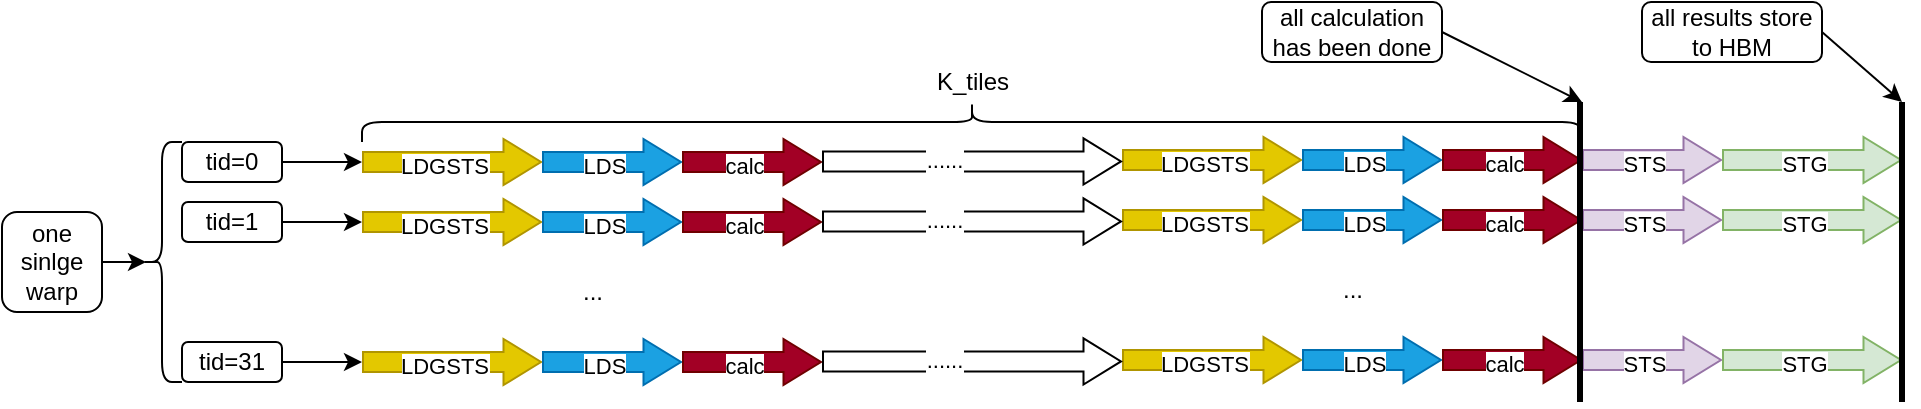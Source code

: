 <mxfile version="13.7.9" type="device"><diagram name="Page-1" id="_nR7e4XgD6fj8UJKNjDj"><mxGraphModel dx="1350" dy="816" grid="1" gridSize="10" guides="1" tooltips="1" connect="1" arrows="1" fold="1" page="1" pageScale="1" pageWidth="850" pageHeight="1100" math="0" shadow="0"><root><mxCell id="0"/><mxCell id="1" parent="0"/><mxCell id="KQ_jogMIXowBVhOlgcpt-2" value="" style="shape=flexArrow;endArrow=classic;html=1;rounded=0;endWidth=12.083;endSize=5.917;fillColor=#e3c800;strokeColor=#B09500;" parent="1" edge="1"><mxGeometry width="50" height="50" relative="1" as="geometry"><mxPoint x="240" y="390" as="sourcePoint"/><mxPoint x="330" y="390" as="targetPoint"/></mxGeometry></mxCell><mxCell id="KQ_jogMIXowBVhOlgcpt-4" value="LDGSTS" style="edgeLabel;html=1;align=center;verticalAlign=middle;resizable=0;points=[];" parent="KQ_jogMIXowBVhOlgcpt-2" vertex="1" connectable="0"><mxGeometry x="-0.083" y="-2" relative="1" as="geometry"><mxPoint x="-1" as="offset"/></mxGeometry></mxCell><mxCell id="KQ_jogMIXowBVhOlgcpt-5" value="" style="shape=flexArrow;endArrow=classic;html=1;rounded=0;endWidth=12.083;endSize=5.917;fillColor=#1ba1e2;strokeColor=#006EAF;" parent="1" edge="1"><mxGeometry width="50" height="50" relative="1" as="geometry"><mxPoint x="330" y="390" as="sourcePoint"/><mxPoint x="400" y="390" as="targetPoint"/></mxGeometry></mxCell><mxCell id="KQ_jogMIXowBVhOlgcpt-6" value="LDS" style="edgeLabel;html=1;align=center;verticalAlign=middle;resizable=0;points=[];" parent="KQ_jogMIXowBVhOlgcpt-5" vertex="1" connectable="0"><mxGeometry x="-0.083" y="-2" relative="1" as="geometry"><mxPoint x="-1" as="offset"/></mxGeometry></mxCell><mxCell id="KQ_jogMIXowBVhOlgcpt-7" value="" style="shape=flexArrow;endArrow=classic;html=1;rounded=0;endWidth=12.083;endSize=5.917;fillColor=#a20025;strokeColor=#6F0000;" parent="1" edge="1"><mxGeometry width="50" height="50" relative="1" as="geometry"><mxPoint x="400" y="390" as="sourcePoint"/><mxPoint x="470" y="390" as="targetPoint"/></mxGeometry></mxCell><mxCell id="KQ_jogMIXowBVhOlgcpt-8" value="calc" style="edgeLabel;html=1;align=center;verticalAlign=middle;resizable=0;points=[];" parent="KQ_jogMIXowBVhOlgcpt-7" vertex="1" connectable="0"><mxGeometry x="-0.083" y="-2" relative="1" as="geometry"><mxPoint x="-1" as="offset"/></mxGeometry></mxCell><mxCell id="KQ_jogMIXowBVhOlgcpt-9" value="" style="shape=flexArrow;endArrow=classic;html=1;rounded=0;endWidth=12.083;endSize=5.917;fillColor=#e1d5e7;strokeColor=#9673a6;" parent="1" edge="1"><mxGeometry width="50" height="50" relative="1" as="geometry"><mxPoint x="850" y="389" as="sourcePoint"/><mxPoint x="920" y="389" as="targetPoint"/></mxGeometry></mxCell><mxCell id="KQ_jogMIXowBVhOlgcpt-10" value="STS" style="edgeLabel;html=1;align=center;verticalAlign=middle;resizable=0;points=[];" parent="KQ_jogMIXowBVhOlgcpt-9" vertex="1" connectable="0"><mxGeometry x="-0.083" y="-2" relative="1" as="geometry"><mxPoint x="-1" as="offset"/></mxGeometry></mxCell><mxCell id="KQ_jogMIXowBVhOlgcpt-11" value="" style="shape=flexArrow;endArrow=classic;html=1;rounded=0;endWidth=12.083;endSize=5.917;fillColor=#d5e8d4;strokeColor=#82b366;" parent="1" edge="1"><mxGeometry width="50" height="50" relative="1" as="geometry"><mxPoint x="920" y="389" as="sourcePoint"/><mxPoint x="1010" y="389" as="targetPoint"/></mxGeometry></mxCell><mxCell id="KQ_jogMIXowBVhOlgcpt-12" value="STG" style="edgeLabel;html=1;align=center;verticalAlign=middle;resizable=0;points=[];" parent="KQ_jogMIXowBVhOlgcpt-11" vertex="1" connectable="0"><mxGeometry x="-0.083" y="-2" relative="1" as="geometry"><mxPoint x="-1" as="offset"/></mxGeometry></mxCell><mxCell id="KQ_jogMIXowBVhOlgcpt-13" value="tid=0" style="rounded=1;whiteSpace=wrap;html=1;" parent="1" vertex="1"><mxGeometry x="150" y="380" width="50" height="20" as="geometry"/></mxCell><mxCell id="KQ_jogMIXowBVhOlgcpt-14" value="" style="endArrow=classic;html=1;rounded=0;exitX=1;exitY=0.5;exitDx=0;exitDy=0;" parent="1" source="KQ_jogMIXowBVhOlgcpt-13" edge="1"><mxGeometry width="50" height="50" relative="1" as="geometry"><mxPoint x="180" y="470" as="sourcePoint"/><mxPoint x="240" y="390" as="targetPoint"/></mxGeometry></mxCell><mxCell id="KQ_jogMIXowBVhOlgcpt-15" value="" style="shape=flexArrow;endArrow=classic;html=1;rounded=0;endWidth=12.083;endSize=5.917;fillColor=#e3c800;strokeColor=#B09500;" parent="1" edge="1"><mxGeometry width="50" height="50" relative="1" as="geometry"><mxPoint x="240" y="420" as="sourcePoint"/><mxPoint x="330" y="420" as="targetPoint"/></mxGeometry></mxCell><mxCell id="KQ_jogMIXowBVhOlgcpt-16" value="LDGSTS" style="edgeLabel;html=1;align=center;verticalAlign=middle;resizable=0;points=[];" parent="KQ_jogMIXowBVhOlgcpt-15" vertex="1" connectable="0"><mxGeometry x="-0.083" y="-2" relative="1" as="geometry"><mxPoint x="-1" as="offset"/></mxGeometry></mxCell><mxCell id="KQ_jogMIXowBVhOlgcpt-17" value="" style="shape=flexArrow;endArrow=classic;html=1;rounded=0;endWidth=12.083;endSize=5.917;fillColor=#1ba1e2;strokeColor=#006EAF;" parent="1" edge="1"><mxGeometry width="50" height="50" relative="1" as="geometry"><mxPoint x="330" y="420" as="sourcePoint"/><mxPoint x="400" y="420" as="targetPoint"/></mxGeometry></mxCell><mxCell id="KQ_jogMIXowBVhOlgcpt-18" value="LDS" style="edgeLabel;html=1;align=center;verticalAlign=middle;resizable=0;points=[];" parent="KQ_jogMIXowBVhOlgcpt-17" vertex="1" connectable="0"><mxGeometry x="-0.083" y="-2" relative="1" as="geometry"><mxPoint x="-1" as="offset"/></mxGeometry></mxCell><mxCell id="KQ_jogMIXowBVhOlgcpt-19" value="" style="shape=flexArrow;endArrow=classic;html=1;rounded=0;endWidth=12.083;endSize=5.917;fillColor=#a20025;strokeColor=#6F0000;" parent="1" edge="1"><mxGeometry width="50" height="50" relative="1" as="geometry"><mxPoint x="400" y="420" as="sourcePoint"/><mxPoint x="470" y="420" as="targetPoint"/></mxGeometry></mxCell><mxCell id="KQ_jogMIXowBVhOlgcpt-20" value="calc" style="edgeLabel;html=1;align=center;verticalAlign=middle;resizable=0;points=[];" parent="KQ_jogMIXowBVhOlgcpt-19" vertex="1" connectable="0"><mxGeometry x="-0.083" y="-2" relative="1" as="geometry"><mxPoint x="-1" as="offset"/></mxGeometry></mxCell><mxCell id="KQ_jogMIXowBVhOlgcpt-21" value="" style="shape=flexArrow;endArrow=classic;html=1;rounded=0;endWidth=12.083;endSize=5.917;fillColor=#e1d5e7;strokeColor=#9673a6;" parent="1" edge="1"><mxGeometry width="50" height="50" relative="1" as="geometry"><mxPoint x="850" y="419" as="sourcePoint"/><mxPoint x="920" y="419" as="targetPoint"/></mxGeometry></mxCell><mxCell id="KQ_jogMIXowBVhOlgcpt-22" value="STS" style="edgeLabel;html=1;align=center;verticalAlign=middle;resizable=0;points=[];" parent="KQ_jogMIXowBVhOlgcpt-21" vertex="1" connectable="0"><mxGeometry x="-0.083" y="-2" relative="1" as="geometry"><mxPoint x="-1" as="offset"/></mxGeometry></mxCell><mxCell id="KQ_jogMIXowBVhOlgcpt-23" value="" style="shape=flexArrow;endArrow=classic;html=1;rounded=0;endWidth=12.083;endSize=5.917;fillColor=#d5e8d4;strokeColor=#82b366;" parent="1" edge="1"><mxGeometry width="50" height="50" relative="1" as="geometry"><mxPoint x="920" y="419" as="sourcePoint"/><mxPoint x="1010" y="419" as="targetPoint"/></mxGeometry></mxCell><mxCell id="KQ_jogMIXowBVhOlgcpt-24" value="STG" style="edgeLabel;html=1;align=center;verticalAlign=middle;resizable=0;points=[];" parent="KQ_jogMIXowBVhOlgcpt-23" vertex="1" connectable="0"><mxGeometry x="-0.083" y="-2" relative="1" as="geometry"><mxPoint x="-1" as="offset"/></mxGeometry></mxCell><mxCell id="KQ_jogMIXowBVhOlgcpt-25" value="tid=1" style="rounded=1;whiteSpace=wrap;html=1;" parent="1" vertex="1"><mxGeometry x="150" y="410" width="50" height="20" as="geometry"/></mxCell><mxCell id="KQ_jogMIXowBVhOlgcpt-26" value="" style="endArrow=classic;html=1;rounded=0;exitX=1;exitY=0.5;exitDx=0;exitDy=0;" parent="1" source="KQ_jogMIXowBVhOlgcpt-25" edge="1"><mxGeometry width="50" height="50" relative="1" as="geometry"><mxPoint x="180" y="500" as="sourcePoint"/><mxPoint x="240" y="420" as="targetPoint"/></mxGeometry></mxCell><mxCell id="KQ_jogMIXowBVhOlgcpt-27" value="..." style="text;html=1;align=center;verticalAlign=middle;resizable=0;points=[];autosize=1;strokeColor=none;fillColor=none;" parent="1" vertex="1"><mxGeometry x="340" y="440" width="30" height="30" as="geometry"/></mxCell><mxCell id="KQ_jogMIXowBVhOlgcpt-28" value="" style="shape=flexArrow;endArrow=classic;html=1;rounded=0;endWidth=12.083;endSize=5.917;fillColor=#e3c800;strokeColor=#B09500;" parent="1" edge="1"><mxGeometry width="50" height="50" relative="1" as="geometry"><mxPoint x="240" y="490" as="sourcePoint"/><mxPoint x="330" y="490" as="targetPoint"/></mxGeometry></mxCell><mxCell id="KQ_jogMIXowBVhOlgcpt-29" value="LDGSTS" style="edgeLabel;html=1;align=center;verticalAlign=middle;resizable=0;points=[];" parent="KQ_jogMIXowBVhOlgcpt-28" vertex="1" connectable="0"><mxGeometry x="-0.083" y="-2" relative="1" as="geometry"><mxPoint x="-1" as="offset"/></mxGeometry></mxCell><mxCell id="KQ_jogMIXowBVhOlgcpt-30" value="" style="shape=flexArrow;endArrow=classic;html=1;rounded=0;endWidth=12.083;endSize=5.917;fillColor=#1ba1e2;strokeColor=#006EAF;" parent="1" edge="1"><mxGeometry width="50" height="50" relative="1" as="geometry"><mxPoint x="330" y="490" as="sourcePoint"/><mxPoint x="400" y="490" as="targetPoint"/></mxGeometry></mxCell><mxCell id="KQ_jogMIXowBVhOlgcpt-31" value="LDS" style="edgeLabel;html=1;align=center;verticalAlign=middle;resizable=0;points=[];" parent="KQ_jogMIXowBVhOlgcpt-30" vertex="1" connectable="0"><mxGeometry x="-0.083" y="-2" relative="1" as="geometry"><mxPoint x="-1" as="offset"/></mxGeometry></mxCell><mxCell id="KQ_jogMIXowBVhOlgcpt-32" value="" style="shape=flexArrow;endArrow=classic;html=1;rounded=0;endWidth=12.083;endSize=5.917;fillColor=#a20025;strokeColor=#6F0000;" parent="1" edge="1"><mxGeometry width="50" height="50" relative="1" as="geometry"><mxPoint x="400" y="490" as="sourcePoint"/><mxPoint x="470" y="490" as="targetPoint"/></mxGeometry></mxCell><mxCell id="KQ_jogMIXowBVhOlgcpt-33" value="calc" style="edgeLabel;html=1;align=center;verticalAlign=middle;resizable=0;points=[];" parent="KQ_jogMIXowBVhOlgcpt-32" vertex="1" connectable="0"><mxGeometry x="-0.083" y="-2" relative="1" as="geometry"><mxPoint x="-1" as="offset"/></mxGeometry></mxCell><mxCell id="KQ_jogMIXowBVhOlgcpt-34" value="" style="shape=flexArrow;endArrow=classic;html=1;rounded=0;endWidth=12.083;endSize=5.917;fillColor=#e1d5e7;strokeColor=#9673a6;" parent="1" edge="1"><mxGeometry width="50" height="50" relative="1" as="geometry"><mxPoint x="850" y="489" as="sourcePoint"/><mxPoint x="920" y="489" as="targetPoint"/></mxGeometry></mxCell><mxCell id="KQ_jogMIXowBVhOlgcpt-35" value="STS" style="edgeLabel;html=1;align=center;verticalAlign=middle;resizable=0;points=[];" parent="KQ_jogMIXowBVhOlgcpt-34" vertex="1" connectable="0"><mxGeometry x="-0.083" y="-2" relative="1" as="geometry"><mxPoint x="-1" as="offset"/></mxGeometry></mxCell><mxCell id="KQ_jogMIXowBVhOlgcpt-36" value="" style="shape=flexArrow;endArrow=classic;html=1;rounded=0;endWidth=12.083;endSize=5.917;fillColor=#d5e8d4;strokeColor=#82b366;" parent="1" edge="1"><mxGeometry width="50" height="50" relative="1" as="geometry"><mxPoint x="920" y="489" as="sourcePoint"/><mxPoint x="1010" y="489" as="targetPoint"/></mxGeometry></mxCell><mxCell id="KQ_jogMIXowBVhOlgcpt-37" value="STG" style="edgeLabel;html=1;align=center;verticalAlign=middle;resizable=0;points=[];" parent="KQ_jogMIXowBVhOlgcpt-36" vertex="1" connectable="0"><mxGeometry x="-0.083" y="-2" relative="1" as="geometry"><mxPoint x="-1" as="offset"/></mxGeometry></mxCell><mxCell id="KQ_jogMIXowBVhOlgcpt-38" value="tid=31" style="rounded=1;whiteSpace=wrap;html=1;" parent="1" vertex="1"><mxGeometry x="150" y="480" width="50" height="20" as="geometry"/></mxCell><mxCell id="KQ_jogMIXowBVhOlgcpt-39" value="" style="endArrow=classic;html=1;rounded=0;exitX=1;exitY=0.5;exitDx=0;exitDy=0;" parent="1" source="KQ_jogMIXowBVhOlgcpt-38" edge="1"><mxGeometry width="50" height="50" relative="1" as="geometry"><mxPoint x="180" y="570" as="sourcePoint"/><mxPoint x="240" y="490" as="targetPoint"/></mxGeometry></mxCell><mxCell id="KQ_jogMIXowBVhOlgcpt-40" value="" style="shape=curlyBracket;whiteSpace=wrap;html=1;rounded=1;labelPosition=left;verticalLabelPosition=middle;align=right;verticalAlign=middle;" parent="1" vertex="1"><mxGeometry x="130" y="380" width="20" height="120" as="geometry"/></mxCell><mxCell id="KQ_jogMIXowBVhOlgcpt-41" value="one sinlge warp" style="rounded=1;whiteSpace=wrap;html=1;" parent="1" vertex="1"><mxGeometry x="60" y="415" width="50" height="50" as="geometry"/></mxCell><mxCell id="KQ_jogMIXowBVhOlgcpt-42" style="edgeStyle=orthogonalEdgeStyle;rounded=0;orthogonalLoop=1;jettySize=auto;html=1;entryX=0.1;entryY=0.5;entryDx=0;entryDy=0;entryPerimeter=0;" parent="1" source="KQ_jogMIXowBVhOlgcpt-41" target="KQ_jogMIXowBVhOlgcpt-40" edge="1"><mxGeometry relative="1" as="geometry"/></mxCell><mxCell id="tuFK5ZBd100sJSQ3-3IH-1" value="" style="shape=flexArrow;endArrow=classic;html=1;rounded=0;endWidth=12.083;endSize=5.917;fillColor=#e3c800;strokeColor=#B09500;" edge="1" parent="1"><mxGeometry width="50" height="50" relative="1" as="geometry"><mxPoint x="620" y="389" as="sourcePoint"/><mxPoint x="710" y="389" as="targetPoint"/></mxGeometry></mxCell><mxCell id="tuFK5ZBd100sJSQ3-3IH-2" value="LDGSTS" style="edgeLabel;html=1;align=center;verticalAlign=middle;resizable=0;points=[];" vertex="1" connectable="0" parent="tuFK5ZBd100sJSQ3-3IH-1"><mxGeometry x="-0.083" y="-2" relative="1" as="geometry"><mxPoint x="-1" as="offset"/></mxGeometry></mxCell><mxCell id="tuFK5ZBd100sJSQ3-3IH-3" value="" style="shape=flexArrow;endArrow=classic;html=1;rounded=0;endWidth=12.083;endSize=5.917;fillColor=#1ba1e2;strokeColor=#006EAF;" edge="1" parent="1"><mxGeometry width="50" height="50" relative="1" as="geometry"><mxPoint x="710" y="389" as="sourcePoint"/><mxPoint x="780" y="389" as="targetPoint"/></mxGeometry></mxCell><mxCell id="tuFK5ZBd100sJSQ3-3IH-4" value="LDS" style="edgeLabel;html=1;align=center;verticalAlign=middle;resizable=0;points=[];" vertex="1" connectable="0" parent="tuFK5ZBd100sJSQ3-3IH-3"><mxGeometry x="-0.083" y="-2" relative="1" as="geometry"><mxPoint x="-1" as="offset"/></mxGeometry></mxCell><mxCell id="tuFK5ZBd100sJSQ3-3IH-5" value="" style="shape=flexArrow;endArrow=classic;html=1;rounded=0;endWidth=12.083;endSize=5.917;fillColor=#a20025;strokeColor=#6F0000;" edge="1" parent="1"><mxGeometry width="50" height="50" relative="1" as="geometry"><mxPoint x="780" y="389" as="sourcePoint"/><mxPoint x="850" y="389" as="targetPoint"/></mxGeometry></mxCell><mxCell id="tuFK5ZBd100sJSQ3-3IH-6" value="calc" style="edgeLabel;html=1;align=center;verticalAlign=middle;resizable=0;points=[];" vertex="1" connectable="0" parent="tuFK5ZBd100sJSQ3-3IH-5"><mxGeometry x="-0.083" y="-2" relative="1" as="geometry"><mxPoint x="-1" as="offset"/></mxGeometry></mxCell><mxCell id="tuFK5ZBd100sJSQ3-3IH-7" value="" style="shape=flexArrow;endArrow=classic;html=1;rounded=0;endWidth=12.083;endSize=5.917;fillColor=#e3c800;strokeColor=#B09500;" edge="1" parent="1"><mxGeometry width="50" height="50" relative="1" as="geometry"><mxPoint x="620" y="419" as="sourcePoint"/><mxPoint x="710" y="419" as="targetPoint"/></mxGeometry></mxCell><mxCell id="tuFK5ZBd100sJSQ3-3IH-8" value="LDGSTS" style="edgeLabel;html=1;align=center;verticalAlign=middle;resizable=0;points=[];" vertex="1" connectable="0" parent="tuFK5ZBd100sJSQ3-3IH-7"><mxGeometry x="-0.083" y="-2" relative="1" as="geometry"><mxPoint x="-1" as="offset"/></mxGeometry></mxCell><mxCell id="tuFK5ZBd100sJSQ3-3IH-9" value="" style="shape=flexArrow;endArrow=classic;html=1;rounded=0;endWidth=12.083;endSize=5.917;fillColor=#1ba1e2;strokeColor=#006EAF;" edge="1" parent="1"><mxGeometry width="50" height="50" relative="1" as="geometry"><mxPoint x="710" y="419" as="sourcePoint"/><mxPoint x="780" y="419" as="targetPoint"/></mxGeometry></mxCell><mxCell id="tuFK5ZBd100sJSQ3-3IH-10" value="LDS" style="edgeLabel;html=1;align=center;verticalAlign=middle;resizable=0;points=[];" vertex="1" connectable="0" parent="tuFK5ZBd100sJSQ3-3IH-9"><mxGeometry x="-0.083" y="-2" relative="1" as="geometry"><mxPoint x="-1" as="offset"/></mxGeometry></mxCell><mxCell id="tuFK5ZBd100sJSQ3-3IH-11" value="" style="shape=flexArrow;endArrow=classic;html=1;rounded=0;endWidth=12.083;endSize=5.917;fillColor=#a20025;strokeColor=#6F0000;" edge="1" parent="1"><mxGeometry width="50" height="50" relative="1" as="geometry"><mxPoint x="780" y="419" as="sourcePoint"/><mxPoint x="850" y="419" as="targetPoint"/></mxGeometry></mxCell><mxCell id="tuFK5ZBd100sJSQ3-3IH-12" value="calc" style="edgeLabel;html=1;align=center;verticalAlign=middle;resizable=0;points=[];" vertex="1" connectable="0" parent="tuFK5ZBd100sJSQ3-3IH-11"><mxGeometry x="-0.083" y="-2" relative="1" as="geometry"><mxPoint x="-1" as="offset"/></mxGeometry></mxCell><mxCell id="tuFK5ZBd100sJSQ3-3IH-13" value="..." style="text;html=1;align=center;verticalAlign=middle;resizable=0;points=[];autosize=1;strokeColor=none;fillColor=none;" vertex="1" parent="1"><mxGeometry x="720" y="439" width="30" height="30" as="geometry"/></mxCell><mxCell id="tuFK5ZBd100sJSQ3-3IH-14" value="" style="shape=flexArrow;endArrow=classic;html=1;rounded=0;endWidth=12.083;endSize=5.917;fillColor=#e3c800;strokeColor=#B09500;" edge="1" parent="1"><mxGeometry width="50" height="50" relative="1" as="geometry"><mxPoint x="620" y="489" as="sourcePoint"/><mxPoint x="710" y="489" as="targetPoint"/></mxGeometry></mxCell><mxCell id="tuFK5ZBd100sJSQ3-3IH-15" value="LDGSTS" style="edgeLabel;html=1;align=center;verticalAlign=middle;resizable=0;points=[];" vertex="1" connectable="0" parent="tuFK5ZBd100sJSQ3-3IH-14"><mxGeometry x="-0.083" y="-2" relative="1" as="geometry"><mxPoint x="-1" as="offset"/></mxGeometry></mxCell><mxCell id="tuFK5ZBd100sJSQ3-3IH-16" value="" style="shape=flexArrow;endArrow=classic;html=1;rounded=0;endWidth=12.083;endSize=5.917;fillColor=#1ba1e2;strokeColor=#006EAF;" edge="1" parent="1"><mxGeometry width="50" height="50" relative="1" as="geometry"><mxPoint x="710" y="489" as="sourcePoint"/><mxPoint x="780" y="489" as="targetPoint"/></mxGeometry></mxCell><mxCell id="tuFK5ZBd100sJSQ3-3IH-17" value="LDS" style="edgeLabel;html=1;align=center;verticalAlign=middle;resizable=0;points=[];" vertex="1" connectable="0" parent="tuFK5ZBd100sJSQ3-3IH-16"><mxGeometry x="-0.083" y="-2" relative="1" as="geometry"><mxPoint x="-1" as="offset"/></mxGeometry></mxCell><mxCell id="tuFK5ZBd100sJSQ3-3IH-18" value="" style="shape=flexArrow;endArrow=classic;html=1;rounded=0;endWidth=12.083;endSize=5.917;fillColor=#a20025;strokeColor=#6F0000;" edge="1" parent="1"><mxGeometry width="50" height="50" relative="1" as="geometry"><mxPoint x="780" y="489" as="sourcePoint"/><mxPoint x="850" y="489" as="targetPoint"/></mxGeometry></mxCell><mxCell id="tuFK5ZBd100sJSQ3-3IH-19" value="calc" style="edgeLabel;html=1;align=center;verticalAlign=middle;resizable=0;points=[];" vertex="1" connectable="0" parent="tuFK5ZBd100sJSQ3-3IH-18"><mxGeometry x="-0.083" y="-2" relative="1" as="geometry"><mxPoint x="-1" as="offset"/></mxGeometry></mxCell><mxCell id="tuFK5ZBd100sJSQ3-3IH-20" value="" style="shape=flexArrow;endArrow=classic;html=1;rounded=0;endWidth=12.083;endSize=5.917;" edge="1" parent="1"><mxGeometry width="50" height="50" relative="1" as="geometry"><mxPoint x="470" y="389.71" as="sourcePoint"/><mxPoint x="620" y="389.71" as="targetPoint"/></mxGeometry></mxCell><mxCell id="tuFK5ZBd100sJSQ3-3IH-22" value="......" style="edgeLabel;html=1;align=center;verticalAlign=middle;resizable=0;points=[];" vertex="1" connectable="0" parent="tuFK5ZBd100sJSQ3-3IH-20"><mxGeometry x="-0.196" y="1" relative="1" as="geometry"><mxPoint as="offset"/></mxGeometry></mxCell><mxCell id="tuFK5ZBd100sJSQ3-3IH-23" value="" style="shape=flexArrow;endArrow=classic;html=1;rounded=0;endWidth=12.083;endSize=5.917;" edge="1" parent="1"><mxGeometry width="50" height="50" relative="1" as="geometry"><mxPoint x="470" y="419.71" as="sourcePoint"/><mxPoint x="620" y="419.71" as="targetPoint"/></mxGeometry></mxCell><mxCell id="tuFK5ZBd100sJSQ3-3IH-24" value="......" style="edgeLabel;html=1;align=center;verticalAlign=middle;resizable=0;points=[];" vertex="1" connectable="0" parent="tuFK5ZBd100sJSQ3-3IH-23"><mxGeometry x="-0.196" y="1" relative="1" as="geometry"><mxPoint as="offset"/></mxGeometry></mxCell><mxCell id="tuFK5ZBd100sJSQ3-3IH-25" value="" style="shape=flexArrow;endArrow=classic;html=1;rounded=0;endWidth=12.083;endSize=5.917;" edge="1" parent="1"><mxGeometry width="50" height="50" relative="1" as="geometry"><mxPoint x="470" y="489.71" as="sourcePoint"/><mxPoint x="620" y="489.71" as="targetPoint"/></mxGeometry></mxCell><mxCell id="tuFK5ZBd100sJSQ3-3IH-26" value="......" style="edgeLabel;html=1;align=center;verticalAlign=middle;resizable=0;points=[];" vertex="1" connectable="0" parent="tuFK5ZBd100sJSQ3-3IH-25"><mxGeometry x="-0.196" y="1" relative="1" as="geometry"><mxPoint as="offset"/></mxGeometry></mxCell><mxCell id="tuFK5ZBd100sJSQ3-3IH-27" value="" style="shape=curlyBracket;whiteSpace=wrap;html=1;rounded=1;rotation=90;" vertex="1" parent="1"><mxGeometry x="535" y="65" width="20" height="610" as="geometry"/></mxCell><mxCell id="tuFK5ZBd100sJSQ3-3IH-28" value="K_tiles" style="text;html=1;align=center;verticalAlign=middle;resizable=0;points=[];autosize=1;" vertex="1" parent="1"><mxGeometry x="520" y="340" width="50" height="20" as="geometry"/></mxCell><mxCell id="tuFK5ZBd100sJSQ3-3IH-29" value="" style="endArrow=none;html=1;strokeWidth=3;" edge="1" parent="1"><mxGeometry width="50" height="50" relative="1" as="geometry"><mxPoint x="849" y="510" as="sourcePoint"/><mxPoint x="849" y="360" as="targetPoint"/></mxGeometry></mxCell><mxCell id="tuFK5ZBd100sJSQ3-3IH-30" value="" style="endArrow=classic;html=1;exitX=1;exitY=0.5;exitDx=0;exitDy=0;" edge="1" parent="1" source="tuFK5ZBd100sJSQ3-3IH-32"><mxGeometry width="50" height="50" relative="1" as="geometry"><mxPoint x="740" y="318" as="sourcePoint"/><mxPoint x="850" y="360" as="targetPoint"/></mxGeometry></mxCell><mxCell id="tuFK5ZBd100sJSQ3-3IH-32" value="all calculation has been done" style="rounded=1;whiteSpace=wrap;html=1;" vertex="1" parent="1"><mxGeometry x="690" y="310" width="90" height="30" as="geometry"/></mxCell><mxCell id="tuFK5ZBd100sJSQ3-3IH-33" value="" style="endArrow=none;html=1;strokeWidth=3;" edge="1" parent="1"><mxGeometry width="50" height="50" relative="1" as="geometry"><mxPoint x="1010" y="510" as="sourcePoint"/><mxPoint x="1010" y="360" as="targetPoint"/></mxGeometry></mxCell><mxCell id="tuFK5ZBd100sJSQ3-3IH-34" value="all results store to HBM" style="rounded=1;whiteSpace=wrap;html=1;" vertex="1" parent="1"><mxGeometry x="880" y="310" width="90" height="30" as="geometry"/></mxCell><mxCell id="tuFK5ZBd100sJSQ3-3IH-35" value="" style="endArrow=classic;html=1;exitX=1;exitY=0.5;exitDx=0;exitDy=0;" edge="1" parent="1" source="tuFK5ZBd100sJSQ3-3IH-34"><mxGeometry width="50" height="50" relative="1" as="geometry"><mxPoint x="790" y="335" as="sourcePoint"/><mxPoint x="1010" y="360" as="targetPoint"/></mxGeometry></mxCell></root></mxGraphModel></diagram></mxfile>